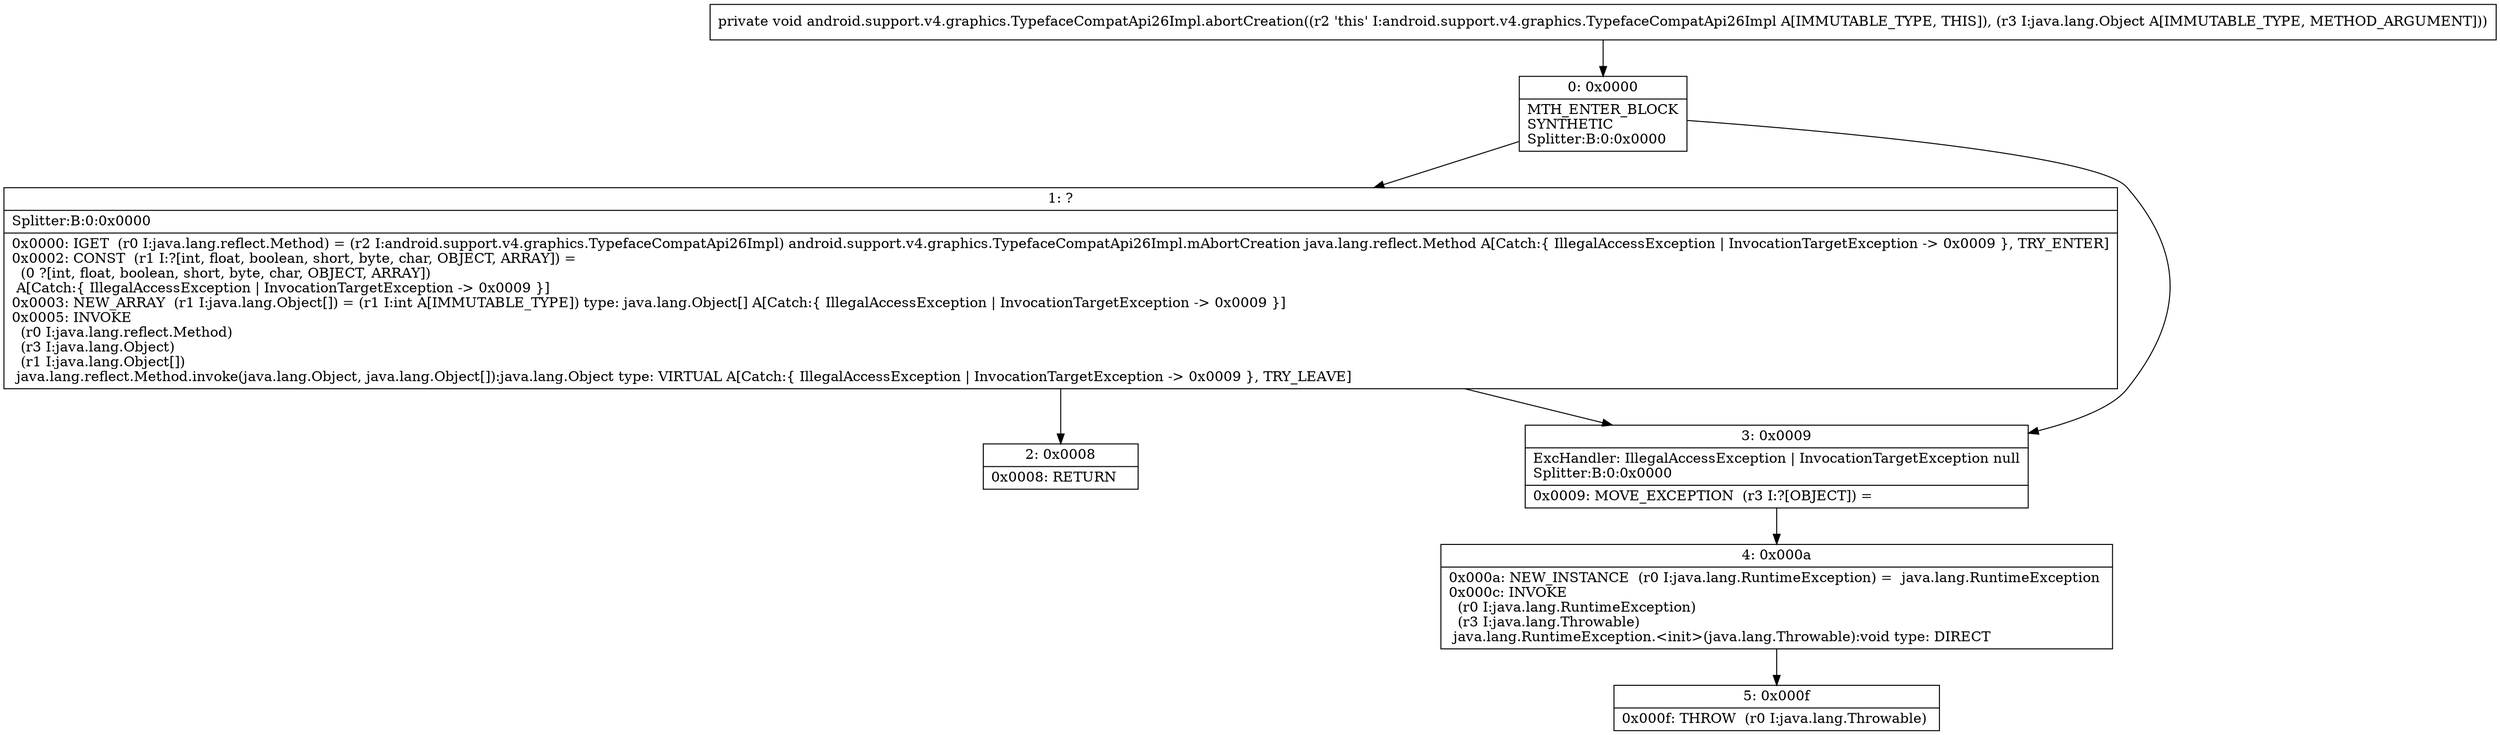 digraph "CFG forandroid.support.v4.graphics.TypefaceCompatApi26Impl.abortCreation(Ljava\/lang\/Object;)V" {
Node_0 [shape=record,label="{0\:\ 0x0000|MTH_ENTER_BLOCK\lSYNTHETIC\lSplitter:B:0:0x0000\l}"];
Node_1 [shape=record,label="{1\:\ ?|Splitter:B:0:0x0000\l|0x0000: IGET  (r0 I:java.lang.reflect.Method) = (r2 I:android.support.v4.graphics.TypefaceCompatApi26Impl) android.support.v4.graphics.TypefaceCompatApi26Impl.mAbortCreation java.lang.reflect.Method A[Catch:\{ IllegalAccessException \| InvocationTargetException \-\> 0x0009 \}, TRY_ENTER]\l0x0002: CONST  (r1 I:?[int, float, boolean, short, byte, char, OBJECT, ARRAY]) = \l  (0 ?[int, float, boolean, short, byte, char, OBJECT, ARRAY])\l A[Catch:\{ IllegalAccessException \| InvocationTargetException \-\> 0x0009 \}]\l0x0003: NEW_ARRAY  (r1 I:java.lang.Object[]) = (r1 I:int A[IMMUTABLE_TYPE]) type: java.lang.Object[] A[Catch:\{ IllegalAccessException \| InvocationTargetException \-\> 0x0009 \}]\l0x0005: INVOKE  \l  (r0 I:java.lang.reflect.Method)\l  (r3 I:java.lang.Object)\l  (r1 I:java.lang.Object[])\l java.lang.reflect.Method.invoke(java.lang.Object, java.lang.Object[]):java.lang.Object type: VIRTUAL A[Catch:\{ IllegalAccessException \| InvocationTargetException \-\> 0x0009 \}, TRY_LEAVE]\l}"];
Node_2 [shape=record,label="{2\:\ 0x0008|0x0008: RETURN   \l}"];
Node_3 [shape=record,label="{3\:\ 0x0009|ExcHandler: IllegalAccessException \| InvocationTargetException null\lSplitter:B:0:0x0000\l|0x0009: MOVE_EXCEPTION  (r3 I:?[OBJECT]) =  \l}"];
Node_4 [shape=record,label="{4\:\ 0x000a|0x000a: NEW_INSTANCE  (r0 I:java.lang.RuntimeException) =  java.lang.RuntimeException \l0x000c: INVOKE  \l  (r0 I:java.lang.RuntimeException)\l  (r3 I:java.lang.Throwable)\l java.lang.RuntimeException.\<init\>(java.lang.Throwable):void type: DIRECT \l}"];
Node_5 [shape=record,label="{5\:\ 0x000f|0x000f: THROW  (r0 I:java.lang.Throwable) \l}"];
MethodNode[shape=record,label="{private void android.support.v4.graphics.TypefaceCompatApi26Impl.abortCreation((r2 'this' I:android.support.v4.graphics.TypefaceCompatApi26Impl A[IMMUTABLE_TYPE, THIS]), (r3 I:java.lang.Object A[IMMUTABLE_TYPE, METHOD_ARGUMENT])) }"];
MethodNode -> Node_0;
Node_0 -> Node_1;
Node_0 -> Node_3;
Node_1 -> Node_2;
Node_1 -> Node_3;
Node_3 -> Node_4;
Node_4 -> Node_5;
}

